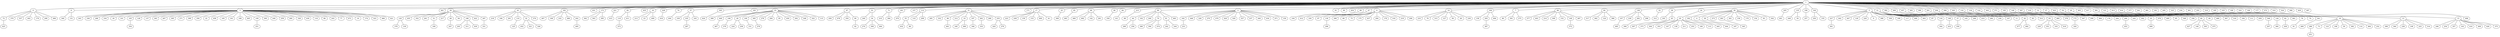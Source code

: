 graph{
   1 -- 0;
   8 -- 340;
   0 -- 72;
   3 -- 343;
   1 -- 441;
   39 -- 120;
   43 -- 218;
   3 -- 336;
   182 -- 407;
   1 -- 431;
   39 -- 455;
   173 -- 362;
   221 -- 415;
   43 -- 166;
   3 -- 288;
   1 -- 82;
   39 -- 352;
   0 -- 370;
   1 -- 435;
   43 -- 291;
   3 -- 334;
   16 -- 213;
   228 -- 418;
   43 -- 110;
   3 -- 30;
   74 -- 404;
   57 -- 339;
   0 -- 337;
   3 -- 101;
   39 -- 261;
   16 -- 23;
   1 -- 305;
   183 -- 389;
   1 -- 33;
   57 -- 335;
   67 -- 456;
   3 -- 105;
   53 -- 240;
   71 -- 210;
   57 -- 163;
   3 -- 128;
   1 -- 191;
   16 -- 409;
   0 -- 402;
   1 -- 157;
   112 -- 55;
   31 -- 285;
   3 -- 137;
   39 -- 51;
   1 -- 173;
   67 -- 478;
   1 -- 171;
   31 -- 332;
   3 -- 363;
   112 -- 133;
   71 -- 384;
   17 -- 223;
   31 -- 96;
   82 -- 119;
   3 -- 267;
   25 -- 369;
   1 -- 85;
   31 -- 212;
   3 -- 365;
   112 -- 209;
   17 -- 438;
   69 -- 480;
   31 -- 10;
   3 -- 271;
   1 -- 46;
   1 -- 84;
   39 -- 217;
   1 -- 74;
   82 -- 411;
   31 -- 197;
   3 -- 399;
   17 -- 159;
   1 -- 215;
   182 -- 169;
   39 -- 48;
   31 -- 262;
   3 -- 356;
   69 -- 462;
   1 -- 60;
   1 -- 2;
   1 -- 61;
   31 -- 268;
   305 -- 424;
   53 -- 34;
   3 -- 22;
   17 -- 153;
   1 -- 31;
   39 -- 94;
   182 -- 232;
   31 -- 255;
   67 -- 350;
   3 -- 458;
   1 -- 99;
   1 -- 69;
   1 -- 454;
   69 -- 142;
   60 -- 44;
   3 -- 165;
   1 -- 57;
   17 -- 400;
   1 -- 71;
   173 -- 303;
   1 -- 43;
   182 -- 486;
   1 -- 89;
   60 -- 102;
   3 -- 161;
   39 -- 186;
   39 -- 422;
   67 -- 90;
   60 -- 200;
   3 -- 168;
   69 -- 281;
   17 -- 41;
   1 -- 47;
   182 -- 202;
   39 -- 297;
   60 -- 70;
   173 -- 395;
   3 -- 465;
   13 -- 398;
   6 -- 97;
   6 -- 130;
   14 -- 233;
   13 -- 364;
   6 -- 396;
   6 -- 68;
   14 -- 76;
   15 -- 246;
   6 -- 75;
   6 -- 175;
   14 -- 315;
   15 -- 254;
   6 -- 437;
   6 -- 294;
   14 -- 127;
   15 -- 357;
   6 -- 178;
   6 -- 318;
   14 -- 56;
   6 -- 219;
   15 -- 143;
   164 -- 158;
   14 -- 26;
   164 -- 293;
   15 -- 416;
   164 -- 494;
   7 -- 80;
   66 -- 377;
   15 -- 408;
   66 -- 403;
   7 -- 391;
   66 -- 214;
   15 -- 428;
   66 -- 309;
   7 -- 275;
   15 -- 375;
   66 -- 152;
   66 -- 149;
   8 -- 131;
   14 -- 230;
   66 -- 487;
   107 -- 485;
   64 -- 317;
   116 -- 344;
   136 -- 239;
   148 -- 433;
   52 -- 312;
   38 -- 193;
   282 -- 306;
   290 -- 453;
   38 -- 45;
   227 -- 361;
   64 -- 482;
   37 -- 359;
   24 -- 20;
   136 -- 298;
   192 -- 445;
   130 -- 296;
   293 -- 387;
   35 -- 499;
   64 -- 124;
   4 -- 444;
   149 -- 372;
   136 -- 107;
   90 -- 92;
   42 -- 477;
   58 -- 187;
   119 -- 472;
   64 -- 386;
   36 -- 273;
   136 -- 282;
   72 -- 425;
   42 -- 492;
   283 -- 345;
   162 -- 231;
   36 -- 301;
   36 -- 58;
   105 -- 354;
   205 -- 401;
   172 -- 320;
   449 -- 467;
   109 -- 251;
   202 -- 495;
   36 -- 156;
   63 -- 229;
   135 -- 448;
   198 -- 379;
   55 -- 432;
   55 -- 88;
   63 -- 351;
   36 -- 170;
   28 -- 224;
   286 -- 451;
   135 -- 50;
   63 -- 103;
   28 -- 258;
   36 -- 154;
   36 -- 4;
   106 -- 257;
   63 -- 419;
   100 -- 151;
   36 -- 192;
   36 -- 93;
   144 -- 250;
   5 -- 442;
   21 -- 148;
   78 -- 91;
   21 -- 145;
   6 -- 206;
   144 -- 155;
   32 -- 452;
   5 -- 447;
   32 -- 321;
   1 -- 392;
   21 -- 266;
   1 -- 144;
   269 -- 42;
   457 -- 83;
   32 -- 326;
   1 -- 265;
   110 -- 125;
   1 -- 390;
   21 -- 37;
   5 -- 129;
   201 -- 313;
   5 -- 220;
   335 -- 287;
   1 -- 269;
   96 -- 461;
   1 -- 204;
   21 -- 410;
   5 -- 9;
   366 -- 376;
   5 -- 388;
   10 -- 160;
   1 -- 263;
   10 -- 490;
   21 -- 280;
   5 -- 338;
   1 -- 201;
   132 -- 172;
   5 -- 188;
   197 -- 346;
   1 -- 134;
   262 -- 333;
   1 -- 136;
   122 -- 176;
   132 -- 347;
   443 -- 290;
   255 -- 420;
   5 -- 227;
   255 -- 279;
   122 -- 264;
   1 -- 366;
   204 -- 460;
   5 -- 117;
   1 -- 205;
   44 -- 289;
   1 -- 135;
   21 -- 116;
   44 -- 256;
   371 -- 245;
   204 -- 63;
   70 -- 380;
   1 -- 64;
   5 -- 488;
   1 -- 195;
   1 -- 106;
   21 -- 236;
   70 -- 394;
   146 -- 302;
   5 -- 493;
   134 -- 208;
   70 -- 474;
   1 -- 132;
   81 -- 242;
   1 -- 36;
   397 -- 35;
   21 -- 167;
   134 -- 406;
   5 -- 87;
   81 -- 244;
   21 -- 11;
   1 -- 216;
   385 -- 278;
   1 -- 52;
   12 -- 476;
   60 -- 463;
   60 -- 81;
   3 -- 109;
   12 -- 469;
   27 -- 40;
   46 -- 358;
   1 -- 423;
   27 -- 49;
   33 -- 276;
   43 -- 374;
   1 -- 38;
   3 -- 300;
   12 -- 65;
   33 -- 284;
   1 -- 27;
   33 -- 385;
   3 -- 249;
   54 -- 184;
   12 -- 349;
   33 -- 95;
   29 -- 79;
   1 -- 405;
   1 -- 54;
   33 -- 100;
   1 -- 417;
   3 -- 259;
   12 -- 194;
   33 -- 28;
   43 -- 32;
   54 -- 111;
   33 -- 198;
   3 -- 260;
   3 -- 328;
   33 -- 449;
   1 -- 381;
   1 -- 25;
   27 -- 468;
   33 -- 450;
   54 -- 459;
   3 -- 439;
   3 -- 118;
   33 -- 292;
   54 -- 348;
   1 -- 121;
   33 -- 248;
   1 -- 413;
   3 -- 86;
   3 -- 243;
   54 -- 126;
   33 -- 322;
   1 -- 53;
   29 -- 78;
   33 -- 115;
   54 -- 62;
   1 -- 414;
   3 -- 77;
   3 -- 473;
   47 -- 412;
   1 -- 228;
   47 -- 330;
   3 -- 19;
   1 -- 39;
   3 -- 174;
   215 -- 98;
   27 -- 367;
   1 -- 277;
   36 -- 283;
   3 -- 323;
   1 -- 24;
   1 -- 221;
   54 -- 383;
   3 -- 466;
   36 -- 342;
   1 -- 241;
   1 -- 29;
   1 -- 5;
   423 -- 316;
   20 -- 304;
   18 -- 73;
   1 -- 67;
   1 -- 481;
   1 -- 181;
   1 -- 443;
   1 -- 182;
   381 -- 341;
   1 -- 16;
   1 -- 8;
   20 -- 353;
   18 -- 123;
   1 -- 295;
   414 -- 15;
   1 -- 21;
   20 -- 147;
   1 -- 66;
   1 -- 325;
   18 -- 196;
   1 -- 234;
   20 -- 138;
   1 -- 17;
   1 -- 491;
   18 -- 59;
   1 -- 355;
   1 -- 14;
   1 -- 319;
   1 -- 122;
   20 -- 211;
   1 -- 185;
   18 -- 286;
   1 -- 235;
   1 -- 164;
   45 -- 307;
   121 -- 18;
   18 -- 382;
   1 -- 199;
   1 -- 7;
   1 -- 222;
   1 -- 190;
   1 -- 6;
   45 -- 373;
   1 -- 12;
   1 -- 177;
   13 -- 238;
   1 -- 371;
   1 -- 272;
   413 -- 13;
   341 -- 489;
   13 -- 108;
   1 -- 310;
   18 -- 114;
   1 -- 146;
   1 -- 324;
   13 -- 225;
   1 -- 397;
   1 -- 3;
   1 -- 183;
   18 -- 484;
   1 -- 112;
   13 -- 314;
   1 -- 368;
   429 -- 498;
   1 -- 457;
   1 -- 497;
   18 -- 252;
   3 -- 421;
   20 -- 253;
   20 -- 180;
   2 -- 446;
   89 -- 104;
   20 -- 113;
   48 -- 247;
   2 -- 162;
   2 -- 226;
   51 -- 189;
   2 -- 270;
   297 -- 331;
   2 -- 479;
   186 -- 203;
   2 -- 426;
   186 -- 311;
   1 -- 429;
   2 -- 329;
   186 -- 430;
   191 -- 470;
   120 -- 378;
   2 -- 327;
   120 -- 139;
   85 -- 483;
   34 -- 274;
   2 -- 237;
   34 -- 308;
   84 -- 141;
   34 -- 464;
   2 -- 440;
   62 -- 436;
   0 -- 179;
   126 -- 360;
   2 -- 434;
   348 -- 207;
   0 -- 299;
   40 -- 427;
   2 -- 471;
   40 -- 140;
   0 -- 496;
   40 -- 393;
   2 -- 150;
   40 -- 475;
}